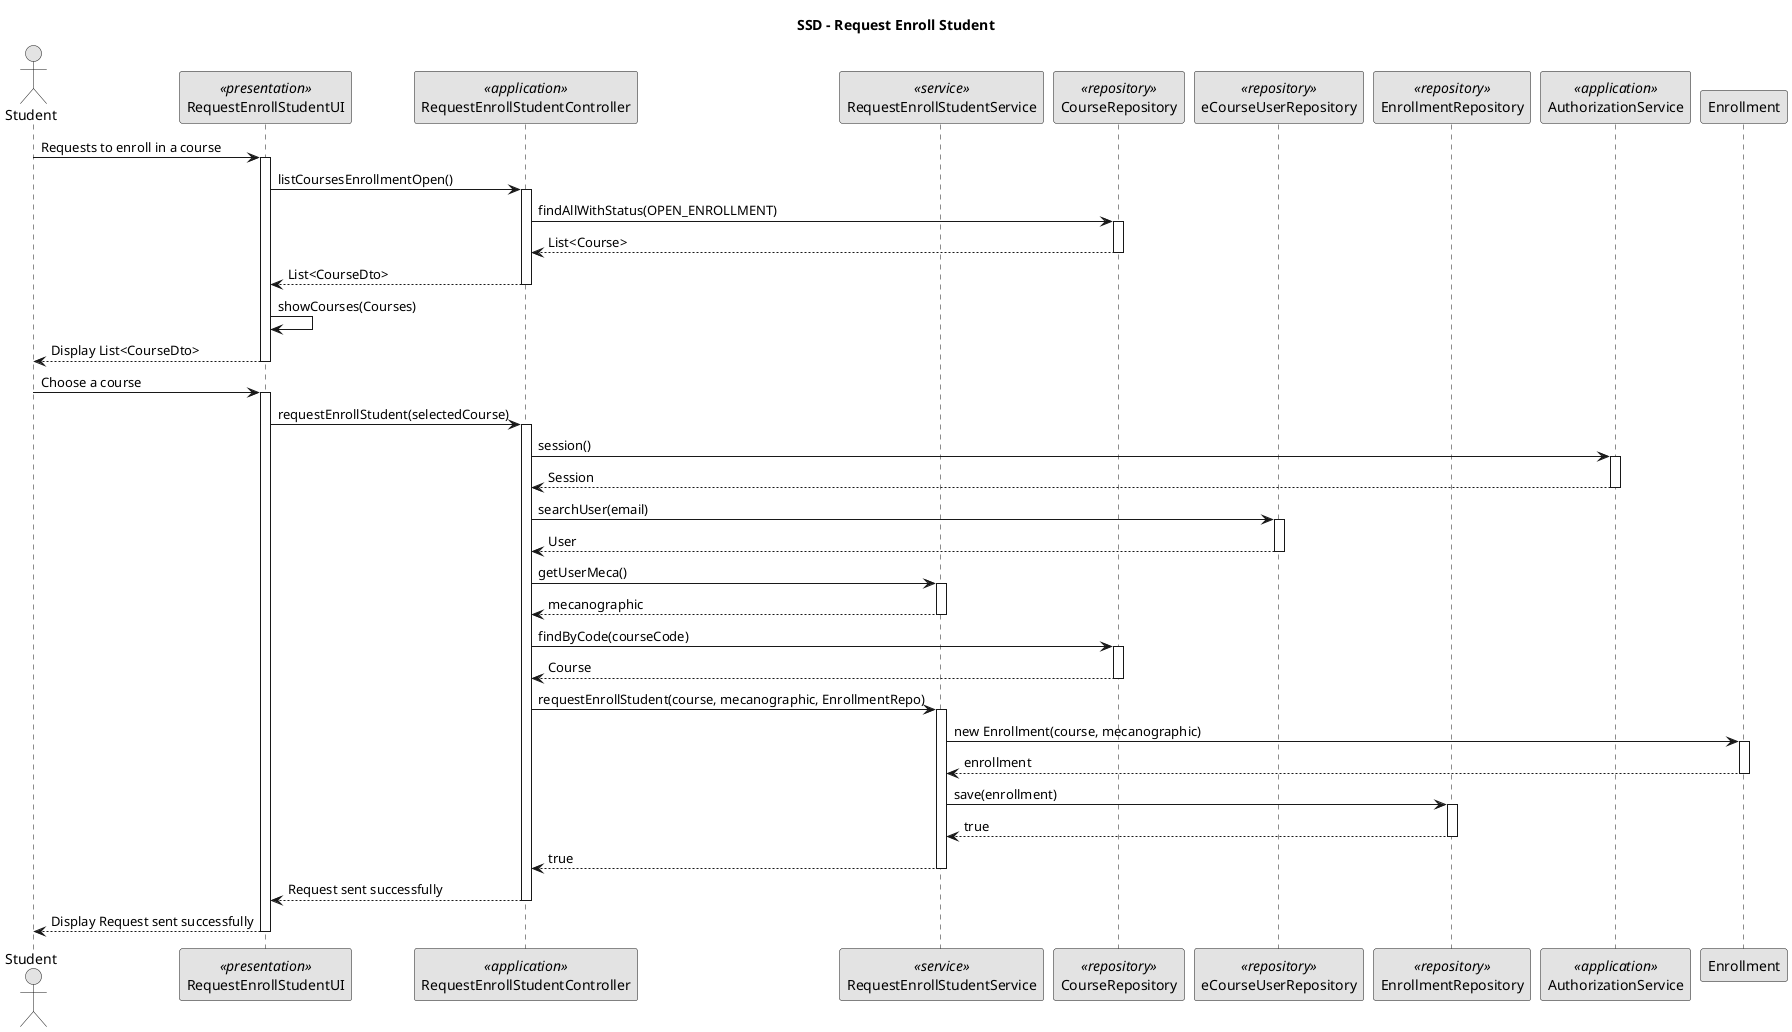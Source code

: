 @startuml
'https://plantuml.com/skinparam
skinparam monochrome true
skinparam packageStyle rect

title SSD - Request Enroll Student

actor Student as Actor
participant RequestEnrollStudentUI as UI <<presentation>>
participant RequestEnrollStudentController as Controller <<application>>
participant RequestEnrollStudentService as Service <<service>>
participant CourseRepository as CourseRepo <<repository>>
participant eCourseUserRepository as UserRepo <<repository>>
participant EnrollmentRepository as EnrollmentRepo <<repository>>
participant AuthorizationService as Authz <<application>>

Actor -> UI: Requests to enroll in a course
activate UI

UI -> Controller: listCoursesEnrollmentOpen()
activate Controller
Controller -> CourseRepo: findAllWithStatus(OPEN_ENROLLMENT)
activate CourseRepo
CourseRepo --> Controller: List<Course>
deactivate CourseRepo
Controller --> UI: List<CourseDto>
deactivate Controller


    UI -> UI: showCourses(Courses)
    UI --> Actor: Display List<CourseDto>
    deactivate UI
    Actor -> UI: Choose a course
    activate UI
    UI -> Controller: requestEnrollStudent(selectedCourse)
    activate Controller
    Controller -> Authz: session()
    activate Authz
    Authz --> Controller: Session
    deactivate Authz
    Controller -> UserRepo: searchUser(email)
    activate UserRepo
    UserRepo --> Controller: User
    deactivate UserRepo
    Controller -> Service: getUserMeca()
    activate Service
    Service --> Controller: mecanographic
    deactivate Service
    Controller -> CourseRepo: findByCode(courseCode)
    activate CourseRepo
    CourseRepo --> Controller: Course
    deactivate CourseRepo
    Controller -> Service: requestEnrollStudent(course, mecanographic, EnrollmentRepo)
    activate Service
    Service -> Enrollment: new Enrollment(course, mecanographic)
    activate Enrollment
    Enrollment --> Service: enrollment
    deactivate Enrollment
    Service -> EnrollmentRepo: save(enrollment)
    activate EnrollmentRepo
    EnrollmentRepo --> Service: true
    deactivate EnrollmentRepo
    Service --> Controller: true
    deactivate Service
    Controller --> UI: Request sent successfully
    deactivate Controller
    UI --> Actor: Display Request sent successfully
    deactivate UI


@enduml